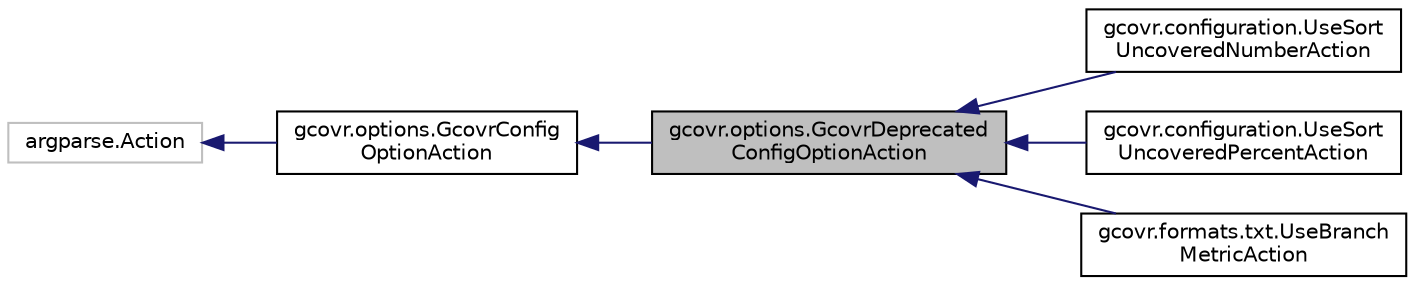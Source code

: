 digraph "gcovr.options.GcovrDeprecatedConfigOptionAction"
{
 // LATEX_PDF_SIZE
  edge [fontname="Helvetica",fontsize="10",labelfontname="Helvetica",labelfontsize="10"];
  node [fontname="Helvetica",fontsize="10",shape=record];
  rankdir="LR";
  Node1 [label="gcovr.options.GcovrDeprecated\lConfigOptionAction",height=0.2,width=0.4,color="black", fillcolor="grey75", style="filled", fontcolor="black",tooltip=" "];
  Node2 -> Node1 [dir="back",color="midnightblue",fontsize="10",style="solid",fontname="Helvetica"];
  Node2 [label="gcovr.options.GcovrConfig\lOptionAction",height=0.2,width=0.4,color="black", fillcolor="white", style="filled",URL="$classgcovr_1_1options_1_1GcovrConfigOptionAction.html",tooltip=" "];
  Node3 -> Node2 [dir="back",color="midnightblue",fontsize="10",style="solid",fontname="Helvetica"];
  Node3 [label="argparse.Action",height=0.2,width=0.4,color="grey75", fillcolor="white", style="filled",tooltip=" "];
  Node1 -> Node4 [dir="back",color="midnightblue",fontsize="10",style="solid",fontname="Helvetica"];
  Node4 [label="gcovr.configuration.UseSort\lUncoveredNumberAction",height=0.2,width=0.4,color="black", fillcolor="white", style="filled",URL="$classgcovr_1_1configuration_1_1UseSortUncoveredNumberAction.html",tooltip=" "];
  Node1 -> Node5 [dir="back",color="midnightblue",fontsize="10",style="solid",fontname="Helvetica"];
  Node5 [label="gcovr.configuration.UseSort\lUncoveredPercentAction",height=0.2,width=0.4,color="black", fillcolor="white", style="filled",URL="$classgcovr_1_1configuration_1_1UseSortUncoveredPercentAction.html",tooltip=" "];
  Node1 -> Node6 [dir="back",color="midnightblue",fontsize="10",style="solid",fontname="Helvetica"];
  Node6 [label="gcovr.formats.txt.UseBranch\lMetricAction",height=0.2,width=0.4,color="black", fillcolor="white", style="filled",URL="$classgcovr_1_1formats_1_1txt_1_1UseBranchMetricAction.html",tooltip=" "];
}
